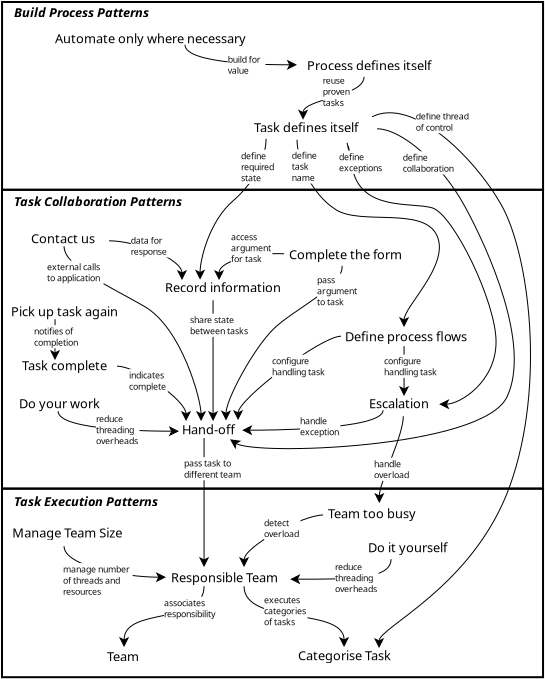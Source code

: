 <?xml version="1.0" encoding="UTF-8"?>
<dia:diagram xmlns:dia="http://www.lysator.liu.se/~alla/dia/">
  <dia:layer name="Background" visible="true" active="true">
    <dia:object type="Standard - Text" version="1" id="O0">
      <dia:attribute name="obj_pos">
        <dia:point val="10.25,-1092.05"/>
      </dia:attribute>
      <dia:attribute name="obj_bb">
        <dia:rectangle val="10.25,-1092.64;11.943,-1091.9"/>
      </dia:attribute>
      <dia:attribute name="text">
        <dia:composite type="text">
          <dia:attribute name="string">
            <dia:string>#Team#</dia:string>
          </dia:attribute>
          <dia:attribute name="font">
            <dia:font family="sans" style="0" name="Helvetica"/>
          </dia:attribute>
          <dia:attribute name="height">
            <dia:real val="0.8"/>
          </dia:attribute>
          <dia:attribute name="pos">
            <dia:point val="10.25,-1092.05"/>
          </dia:attribute>
          <dia:attribute name="color">
            <dia:color val="#000000"/>
          </dia:attribute>
          <dia:attribute name="alignment">
            <dia:enum val="0"/>
          </dia:attribute>
        </dia:composite>
      </dia:attribute>
      <dia:attribute name="valign">
        <dia:enum val="3"/>
      </dia:attribute>
    </dia:object>
    <dia:object type="Standard - Text" version="1" id="O1">
      <dia:attribute name="obj_pos">
        <dia:point val="19.8,-1092.1"/>
      </dia:attribute>
      <dia:attribute name="obj_bb">
        <dia:rectangle val="19.8,-1092.69;24.835,-1091.95"/>
      </dia:attribute>
      <dia:attribute name="text">
        <dia:composite type="text">
          <dia:attribute name="string">
            <dia:string>#Categorise Task#</dia:string>
          </dia:attribute>
          <dia:attribute name="font">
            <dia:font family="sans" style="0" name="Helvetica"/>
          </dia:attribute>
          <dia:attribute name="height">
            <dia:real val="0.8"/>
          </dia:attribute>
          <dia:attribute name="pos">
            <dia:point val="19.8,-1092.1"/>
          </dia:attribute>
          <dia:attribute name="color">
            <dia:color val="#000000"/>
          </dia:attribute>
          <dia:attribute name="alignment">
            <dia:enum val="0"/>
          </dia:attribute>
        </dia:composite>
      </dia:attribute>
      <dia:attribute name="valign">
        <dia:enum val="3"/>
      </dia:attribute>
    </dia:object>
    <dia:object type="Standard - Text" version="1" id="O2">
      <dia:attribute name="obj_pos">
        <dia:point val="13.45,-1096"/>
      </dia:attribute>
      <dia:attribute name="obj_bb">
        <dia:rectangle val="13.45,-1096.6;19.185,-1095.85"/>
      </dia:attribute>
      <dia:attribute name="text">
        <dia:composite type="text">
          <dia:attribute name="string">
            <dia:string>#Responsible Team#</dia:string>
          </dia:attribute>
          <dia:attribute name="font">
            <dia:font family="sans" style="0" name="Helvetica"/>
          </dia:attribute>
          <dia:attribute name="height">
            <dia:real val="0.8"/>
          </dia:attribute>
          <dia:attribute name="pos">
            <dia:point val="13.45,-1096"/>
          </dia:attribute>
          <dia:attribute name="color">
            <dia:color val="#000000"/>
          </dia:attribute>
          <dia:attribute name="alignment">
            <dia:enum val="0"/>
          </dia:attribute>
        </dia:composite>
      </dia:attribute>
      <dia:attribute name="valign">
        <dia:enum val="3"/>
      </dia:attribute>
    </dia:object>
    <dia:object type="Standard - Text" version="1" id="O3">
      <dia:attribute name="obj_pos">
        <dia:point val="23.3,-1097.5"/>
      </dia:attribute>
      <dia:attribute name="obj_bb">
        <dia:rectangle val="23.3,-1098.1;27.587,-1097.35"/>
      </dia:attribute>
      <dia:attribute name="text">
        <dia:composite type="text">
          <dia:attribute name="string">
            <dia:string>#Do it yourself#</dia:string>
          </dia:attribute>
          <dia:attribute name="font">
            <dia:font family="sans" style="0" name="Helvetica"/>
          </dia:attribute>
          <dia:attribute name="height">
            <dia:real val="0.8"/>
          </dia:attribute>
          <dia:attribute name="pos">
            <dia:point val="23.3,-1097.5"/>
          </dia:attribute>
          <dia:attribute name="color">
            <dia:color val="#000000"/>
          </dia:attribute>
          <dia:attribute name="alignment">
            <dia:enum val="0"/>
          </dia:attribute>
        </dia:composite>
      </dia:attribute>
      <dia:attribute name="valign">
        <dia:enum val="3"/>
      </dia:attribute>
    </dia:object>
    <dia:object type="Standard - Text" version="1" id="O4">
      <dia:attribute name="obj_pos">
        <dia:point val="5.515,-1098.24"/>
      </dia:attribute>
      <dia:attribute name="obj_bb">
        <dia:rectangle val="5.515,-1098.84;11.473,-1098.09"/>
      </dia:attribute>
      <dia:attribute name="text">
        <dia:composite type="text">
          <dia:attribute name="string">
            <dia:string>#Manage Team Size#</dia:string>
          </dia:attribute>
          <dia:attribute name="font">
            <dia:font family="sans" style="0" name="Helvetica"/>
          </dia:attribute>
          <dia:attribute name="height">
            <dia:real val="0.8"/>
          </dia:attribute>
          <dia:attribute name="pos">
            <dia:point val="5.515,-1098.24"/>
          </dia:attribute>
          <dia:attribute name="color">
            <dia:color val="#000000"/>
          </dia:attribute>
          <dia:attribute name="alignment">
            <dia:enum val="0"/>
          </dia:attribute>
        </dia:composite>
      </dia:attribute>
      <dia:attribute name="valign">
        <dia:enum val="3"/>
      </dia:attribute>
    </dia:object>
    <dia:object type="Standard - Text" version="1" id="O5">
      <dia:attribute name="obj_pos">
        <dia:point val="21.3,-1099.2"/>
      </dia:attribute>
      <dia:attribute name="obj_bb">
        <dia:rectangle val="21.3,-1099.8;25.957,-1099.05"/>
      </dia:attribute>
      <dia:attribute name="text">
        <dia:composite type="text">
          <dia:attribute name="string">
            <dia:string>#Team too busy#</dia:string>
          </dia:attribute>
          <dia:attribute name="font">
            <dia:font family="sans" style="0" name="Helvetica"/>
          </dia:attribute>
          <dia:attribute name="height">
            <dia:real val="0.8"/>
          </dia:attribute>
          <dia:attribute name="pos">
            <dia:point val="21.3,-1099.2"/>
          </dia:attribute>
          <dia:attribute name="color">
            <dia:color val="#000000"/>
          </dia:attribute>
          <dia:attribute name="alignment">
            <dia:enum val="0"/>
          </dia:attribute>
        </dia:composite>
      </dia:attribute>
      <dia:attribute name="valign">
        <dia:enum val="3"/>
      </dia:attribute>
    </dia:object>
    <dia:object type="Standard - Text" version="1" id="O6">
      <dia:attribute name="obj_pos">
        <dia:point val="14,-1103.4"/>
      </dia:attribute>
      <dia:attribute name="obj_bb">
        <dia:rectangle val="14,-1104;16.762,-1103.25"/>
      </dia:attribute>
      <dia:attribute name="text">
        <dia:composite type="text">
          <dia:attribute name="string">
            <dia:string>#Hand-off#</dia:string>
          </dia:attribute>
          <dia:attribute name="font">
            <dia:font family="sans" style="0" name="Helvetica"/>
          </dia:attribute>
          <dia:attribute name="height">
            <dia:real val="0.8"/>
          </dia:attribute>
          <dia:attribute name="pos">
            <dia:point val="14,-1103.4"/>
          </dia:attribute>
          <dia:attribute name="color">
            <dia:color val="#000000"/>
          </dia:attribute>
          <dia:attribute name="alignment">
            <dia:enum val="0"/>
          </dia:attribute>
        </dia:composite>
      </dia:attribute>
      <dia:attribute name="valign">
        <dia:enum val="3"/>
      </dia:attribute>
    </dia:object>
    <dia:object type="Standard - Text" version="1" id="O7">
      <dia:attribute name="obj_pos">
        <dia:point val="23.35,-1104.7"/>
      </dia:attribute>
      <dia:attribute name="obj_bb">
        <dia:rectangle val="23.35,-1105.3;26.628,-1104.55"/>
      </dia:attribute>
      <dia:attribute name="text">
        <dia:composite type="text">
          <dia:attribute name="string">
            <dia:string>#Escalation#</dia:string>
          </dia:attribute>
          <dia:attribute name="font">
            <dia:font family="sans" style="0" name="Helvetica"/>
          </dia:attribute>
          <dia:attribute name="height">
            <dia:real val="0.8"/>
          </dia:attribute>
          <dia:attribute name="pos">
            <dia:point val="23.35,-1104.7"/>
          </dia:attribute>
          <dia:attribute name="color">
            <dia:color val="#000000"/>
          </dia:attribute>
          <dia:attribute name="alignment">
            <dia:enum val="0"/>
          </dia:attribute>
        </dia:composite>
      </dia:attribute>
      <dia:attribute name="valign">
        <dia:enum val="3"/>
      </dia:attribute>
    </dia:object>
    <dia:object type="Standard - Text" version="1" id="O8">
      <dia:attribute name="obj_pos">
        <dia:point val="22.15,-1108.05"/>
      </dia:attribute>
      <dia:attribute name="obj_bb">
        <dia:rectangle val="22.15,-1108.64;28.755,-1107.9"/>
      </dia:attribute>
      <dia:attribute name="text">
        <dia:composite type="text">
          <dia:attribute name="string">
            <dia:string>#Define process flows#</dia:string>
          </dia:attribute>
          <dia:attribute name="font">
            <dia:font family="sans" style="0" name="Helvetica"/>
          </dia:attribute>
          <dia:attribute name="height">
            <dia:real val="0.8"/>
          </dia:attribute>
          <dia:attribute name="pos">
            <dia:point val="22.15,-1108.05"/>
          </dia:attribute>
          <dia:attribute name="color">
            <dia:color val="#000000"/>
          </dia:attribute>
          <dia:attribute name="alignment">
            <dia:enum val="0"/>
          </dia:attribute>
        </dia:composite>
      </dia:attribute>
      <dia:attribute name="valign">
        <dia:enum val="3"/>
      </dia:attribute>
    </dia:object>
    <dia:object type="Standard - Text" version="1" id="O9">
      <dia:attribute name="obj_pos">
        <dia:point val="5.85,-1104.7"/>
      </dia:attribute>
      <dia:attribute name="obj_bb">
        <dia:rectangle val="5.85,-1105.3;10.127,-1104.55"/>
      </dia:attribute>
      <dia:attribute name="text">
        <dia:composite type="text">
          <dia:attribute name="string">
            <dia:string>#Do your work#</dia:string>
          </dia:attribute>
          <dia:attribute name="font">
            <dia:font family="sans" style="0" name="Helvetica"/>
          </dia:attribute>
          <dia:attribute name="height">
            <dia:real val="0.8"/>
          </dia:attribute>
          <dia:attribute name="pos">
            <dia:point val="5.85,-1104.7"/>
          </dia:attribute>
          <dia:attribute name="color">
            <dia:color val="#000000"/>
          </dia:attribute>
          <dia:attribute name="alignment">
            <dia:enum val="0"/>
          </dia:attribute>
        </dia:composite>
      </dia:attribute>
      <dia:attribute name="valign">
        <dia:enum val="3"/>
      </dia:attribute>
    </dia:object>
    <dia:object type="Standard - Text" version="1" id="O10">
      <dia:attribute name="obj_pos">
        <dia:point val="6,-1106.6"/>
      </dia:attribute>
      <dia:attribute name="obj_bb">
        <dia:rectangle val="6,-1107.19;10.575,-1106.45"/>
      </dia:attribute>
      <dia:attribute name="text">
        <dia:composite type="text">
          <dia:attribute name="string">
            <dia:string>#Task complete#</dia:string>
          </dia:attribute>
          <dia:attribute name="font">
            <dia:font family="sans" style="0" name="Helvetica"/>
          </dia:attribute>
          <dia:attribute name="height">
            <dia:real val="0.8"/>
          </dia:attribute>
          <dia:attribute name="pos">
            <dia:point val="6,-1106.6"/>
          </dia:attribute>
          <dia:attribute name="color">
            <dia:color val="#000000"/>
          </dia:attribute>
          <dia:attribute name="alignment">
            <dia:enum val="0"/>
          </dia:attribute>
        </dia:composite>
      </dia:attribute>
      <dia:attribute name="valign">
        <dia:enum val="3"/>
      </dia:attribute>
    </dia:object>
    <dia:object type="Standard - Text" version="1" id="O11">
      <dia:attribute name="obj_pos">
        <dia:point val="5.45,-1109.3"/>
      </dia:attribute>
      <dia:attribute name="obj_bb">
        <dia:rectangle val="5.45,-1109.89;11.26,-1109.15"/>
      </dia:attribute>
      <dia:attribute name="text">
        <dia:composite type="text">
          <dia:attribute name="string">
            <dia:string>#Pick up task again#</dia:string>
          </dia:attribute>
          <dia:attribute name="font">
            <dia:font family="sans" style="0" name="Helvetica"/>
          </dia:attribute>
          <dia:attribute name="height">
            <dia:real val="0.8"/>
          </dia:attribute>
          <dia:attribute name="pos">
            <dia:point val="5.45,-1109.3"/>
          </dia:attribute>
          <dia:attribute name="color">
            <dia:color val="#000000"/>
          </dia:attribute>
          <dia:attribute name="alignment">
            <dia:enum val="0"/>
          </dia:attribute>
        </dia:composite>
      </dia:attribute>
      <dia:attribute name="valign">
        <dia:enum val="3"/>
      </dia:attribute>
    </dia:object>
    <dia:object type="Standard - Text" version="1" id="O12">
      <dia:attribute name="obj_pos">
        <dia:point val="13.15,-1110.5"/>
      </dia:attribute>
      <dia:attribute name="obj_bb">
        <dia:rectangle val="13.15,-1111.1;19.262,-1110.35"/>
      </dia:attribute>
      <dia:attribute name="text">
        <dia:composite type="text">
          <dia:attribute name="string">
            <dia:string>#Record information#</dia:string>
          </dia:attribute>
          <dia:attribute name="font">
            <dia:font family="sans" style="0" name="Helvetica"/>
          </dia:attribute>
          <dia:attribute name="height">
            <dia:real val="0.8"/>
          </dia:attribute>
          <dia:attribute name="pos">
            <dia:point val="13.15,-1110.5"/>
          </dia:attribute>
          <dia:attribute name="color">
            <dia:color val="#000000"/>
          </dia:attribute>
          <dia:attribute name="alignment">
            <dia:enum val="0"/>
          </dia:attribute>
        </dia:composite>
      </dia:attribute>
      <dia:attribute name="valign">
        <dia:enum val="3"/>
      </dia:attribute>
    </dia:object>
    <dia:object type="Standard - Text" version="1" id="O13">
      <dia:attribute name="obj_pos">
        <dia:point val="19.35,-1112.15"/>
      </dia:attribute>
      <dia:attribute name="obj_bb">
        <dia:rectangle val="19.35,-1112.75;25.385,-1112"/>
      </dia:attribute>
      <dia:attribute name="text">
        <dia:composite type="text">
          <dia:attribute name="string">
            <dia:string>#Complete the form#</dia:string>
          </dia:attribute>
          <dia:attribute name="font">
            <dia:font family="sans" style="0" name="Helvetica"/>
          </dia:attribute>
          <dia:attribute name="height">
            <dia:real val="0.8"/>
          </dia:attribute>
          <dia:attribute name="pos">
            <dia:point val="19.35,-1112.15"/>
          </dia:attribute>
          <dia:attribute name="color">
            <dia:color val="#000000"/>
          </dia:attribute>
          <dia:attribute name="alignment">
            <dia:enum val="0"/>
          </dia:attribute>
        </dia:composite>
      </dia:attribute>
      <dia:attribute name="valign">
        <dia:enum val="3"/>
      </dia:attribute>
    </dia:object>
    <dia:object type="Standard - Text" version="1" id="O14">
      <dia:attribute name="obj_pos">
        <dia:point val="6.45,-1112.95"/>
      </dia:attribute>
      <dia:attribute name="obj_bb">
        <dia:rectangle val="6.45,-1113.55;9.88,-1112.8"/>
      </dia:attribute>
      <dia:attribute name="text">
        <dia:composite type="text">
          <dia:attribute name="string">
            <dia:string>#Contact us#</dia:string>
          </dia:attribute>
          <dia:attribute name="font">
            <dia:font family="sans" style="0" name="Helvetica"/>
          </dia:attribute>
          <dia:attribute name="height">
            <dia:real val="0.8"/>
          </dia:attribute>
          <dia:attribute name="pos">
            <dia:point val="6.45,-1112.95"/>
          </dia:attribute>
          <dia:attribute name="color">
            <dia:color val="#000000"/>
          </dia:attribute>
          <dia:attribute name="alignment">
            <dia:enum val="0"/>
          </dia:attribute>
        </dia:composite>
      </dia:attribute>
      <dia:attribute name="valign">
        <dia:enum val="3"/>
      </dia:attribute>
    </dia:object>
    <dia:object type="Standard - Text" version="1" id="O15">
      <dia:attribute name="obj_pos">
        <dia:point val="17.6,-1118.5"/>
      </dia:attribute>
      <dia:attribute name="obj_bb">
        <dia:rectangle val="17.6,-1119.1;23.295,-1118.35"/>
      </dia:attribute>
      <dia:attribute name="text">
        <dia:composite type="text">
          <dia:attribute name="string">
            <dia:string>#Task defines itself#</dia:string>
          </dia:attribute>
          <dia:attribute name="font">
            <dia:font family="sans" style="0" name="Helvetica"/>
          </dia:attribute>
          <dia:attribute name="height">
            <dia:real val="0.8"/>
          </dia:attribute>
          <dia:attribute name="pos">
            <dia:point val="17.6,-1118.5"/>
          </dia:attribute>
          <dia:attribute name="color">
            <dia:color val="#000000"/>
          </dia:attribute>
          <dia:attribute name="alignment">
            <dia:enum val="0"/>
          </dia:attribute>
        </dia:composite>
      </dia:attribute>
      <dia:attribute name="valign">
        <dia:enum val="3"/>
      </dia:attribute>
    </dia:object>
    <dia:object type="Standard - Text" version="1" id="O16">
      <dia:attribute name="obj_pos">
        <dia:point val="20.25,-1121.6"/>
      </dia:attribute>
      <dia:attribute name="obj_bb">
        <dia:rectangle val="20.25,-1122.19;26.977,-1121.45"/>
      </dia:attribute>
      <dia:attribute name="text">
        <dia:composite type="text">
          <dia:attribute name="string">
            <dia:string>#Process defines itself#</dia:string>
          </dia:attribute>
          <dia:attribute name="font">
            <dia:font family="sans" style="0" name="Helvetica"/>
          </dia:attribute>
          <dia:attribute name="height">
            <dia:real val="0.8"/>
          </dia:attribute>
          <dia:attribute name="pos">
            <dia:point val="20.25,-1121.6"/>
          </dia:attribute>
          <dia:attribute name="color">
            <dia:color val="#000000"/>
          </dia:attribute>
          <dia:attribute name="alignment">
            <dia:enum val="0"/>
          </dia:attribute>
        </dia:composite>
      </dia:attribute>
      <dia:attribute name="valign">
        <dia:enum val="3"/>
      </dia:attribute>
    </dia:object>
    <dia:object type="Standard - Text" version="1" id="O17">
      <dia:attribute name="obj_pos">
        <dia:point val="7.65,-1122.95"/>
      </dia:attribute>
      <dia:attribute name="obj_bb">
        <dia:rectangle val="7.65,-1123.55;17.97,-1122.8"/>
      </dia:attribute>
      <dia:attribute name="text">
        <dia:composite type="text">
          <dia:attribute name="string">
            <dia:string>#Automate only where necessary#</dia:string>
          </dia:attribute>
          <dia:attribute name="font">
            <dia:font family="sans" style="0" name="Helvetica"/>
          </dia:attribute>
          <dia:attribute name="height">
            <dia:real val="0.8"/>
          </dia:attribute>
          <dia:attribute name="pos">
            <dia:point val="7.65,-1122.95"/>
          </dia:attribute>
          <dia:attribute name="color">
            <dia:color val="#000000"/>
          </dia:attribute>
          <dia:attribute name="alignment">
            <dia:enum val="0"/>
          </dia:attribute>
        </dia:composite>
      </dia:attribute>
      <dia:attribute name="valign">
        <dia:enum val="3"/>
      </dia:attribute>
    </dia:object>
    <dia:object type="Standard - BezierLine" version="0" id="O18">
      <dia:attribute name="obj_pos">
        <dia:point val="17.1,-1095.8"/>
      </dia:attribute>
      <dia:attribute name="obj_bb">
        <dia:rectangle val="17.095,-1095.8;22.311,-1092.8"/>
      </dia:attribute>
      <dia:attribute name="bez_points">
        <dia:point val="17.1,-1095.8"/>
        <dia:point val="17.1,-1093.8"/>
        <dia:point val="22.1,-1094.8"/>
        <dia:point val="22.1,-1092.8"/>
      </dia:attribute>
      <dia:attribute name="corner_types">
        <dia:enum val="0"/>
        <dia:enum val="0"/>
      </dia:attribute>
      <dia:attribute name="line_width">
        <dia:real val="0.01"/>
      </dia:attribute>
      <dia:attribute name="end_arrow">
        <dia:enum val="22"/>
      </dia:attribute>
      <dia:attribute name="end_arrow_length">
        <dia:real val="0.4"/>
      </dia:attribute>
      <dia:attribute name="end_arrow_width">
        <dia:real val="0.4"/>
      </dia:attribute>
    </dia:object>
    <dia:object type="Standard - Text" version="1" id="O19">
      <dia:attribute name="obj_pos">
        <dia:point val="18.1,-1094.95"/>
      </dia:attribute>
      <dia:attribute name="obj_bb">
        <dia:rectangle val="18.1,-1095.36;20.415,-1093.74"/>
      </dia:attribute>
      <dia:attribute name="text">
        <dia:composite type="text">
          <dia:attribute name="string">
            <dia:string>#executes 
categories
of tasks#</dia:string>
          </dia:attribute>
          <dia:attribute name="font">
            <dia:font family="sans" style="0" name="Helvetica"/>
          </dia:attribute>
          <dia:attribute name="height">
            <dia:real val="0.553"/>
          </dia:attribute>
          <dia:attribute name="pos">
            <dia:point val="18.1,-1094.95"/>
          </dia:attribute>
          <dia:attribute name="color">
            <dia:color val="#0f0f0f"/>
          </dia:attribute>
          <dia:attribute name="alignment">
            <dia:enum val="0"/>
          </dia:attribute>
        </dia:composite>
      </dia:attribute>
      <dia:attribute name="valign">
        <dia:enum val="3"/>
      </dia:attribute>
      <dia:attribute name="fill_color">
        <dia:color val="#ffffff"/>
      </dia:attribute>
      <dia:attribute name="show_background">
        <dia:boolean val="true"/>
      </dia:attribute>
    </dia:object>
    <dia:object type="Standard - BezierLine" version="0" id="O20">
      <dia:attribute name="obj_pos">
        <dia:point val="15.1,-1095.8"/>
      </dia:attribute>
      <dia:attribute name="obj_bb">
        <dia:rectangle val="10.889,-1095.8;15.105,-1092.8"/>
      </dia:attribute>
      <dia:attribute name="bez_points">
        <dia:point val="15.1,-1095.8"/>
        <dia:point val="15.1,-1093.8"/>
        <dia:point val="11.1,-1094.8"/>
        <dia:point val="11.1,-1092.8"/>
      </dia:attribute>
      <dia:attribute name="corner_types">
        <dia:enum val="0"/>
        <dia:enum val="0"/>
      </dia:attribute>
      <dia:attribute name="line_width">
        <dia:real val="0.01"/>
      </dia:attribute>
      <dia:attribute name="end_arrow">
        <dia:enum val="22"/>
      </dia:attribute>
      <dia:attribute name="end_arrow_length">
        <dia:real val="0.4"/>
      </dia:attribute>
      <dia:attribute name="end_arrow_width">
        <dia:real val="0.4"/>
      </dia:attribute>
    </dia:object>
    <dia:object type="Standard - Text" version="1" id="O21">
      <dia:attribute name="obj_pos">
        <dia:point val="13.1,-1094.8"/>
      </dia:attribute>
      <dia:attribute name="obj_bb">
        <dia:rectangle val="13.1,-1095.21;16.04,-1094.14"/>
      </dia:attribute>
      <dia:attribute name="text">
        <dia:composite type="text">
          <dia:attribute name="string">
            <dia:string>#associates 
responsibility#</dia:string>
          </dia:attribute>
          <dia:attribute name="font">
            <dia:font family="sans" style="0" name="Helvetica"/>
          </dia:attribute>
          <dia:attribute name="height">
            <dia:real val="0.553"/>
          </dia:attribute>
          <dia:attribute name="pos">
            <dia:point val="13.1,-1094.8"/>
          </dia:attribute>
          <dia:attribute name="color">
            <dia:color val="#0f0f0f"/>
          </dia:attribute>
          <dia:attribute name="alignment">
            <dia:enum val="0"/>
          </dia:attribute>
        </dia:composite>
      </dia:attribute>
      <dia:attribute name="valign">
        <dia:enum val="3"/>
      </dia:attribute>
      <dia:attribute name="fill_color">
        <dia:color val="#ffffff"/>
      </dia:attribute>
      <dia:attribute name="show_background">
        <dia:boolean val="true"/>
      </dia:attribute>
    </dia:object>
    <dia:object type="Standard - BezierLine" version="0" id="O22">
      <dia:attribute name="obj_pos">
        <dia:point val="13.15,-1096.25"/>
      </dia:attribute>
      <dia:attribute name="obj_bb">
        <dia:rectangle val="8.095,-1097.8;13.15,-1096.04"/>
      </dia:attribute>
      <dia:attribute name="bez_points">
        <dia:point val="13.15,-1096.25"/>
        <dia:point val="11.15,-1096.25"/>
        <dia:point val="8.1,-1096.8"/>
        <dia:point val="8.1,-1097.8"/>
      </dia:attribute>
      <dia:attribute name="corner_types">
        <dia:enum val="0"/>
        <dia:enum val="0"/>
      </dia:attribute>
      <dia:attribute name="line_width">
        <dia:real val="0.01"/>
      </dia:attribute>
      <dia:attribute name="start_arrow">
        <dia:enum val="22"/>
      </dia:attribute>
      <dia:attribute name="start_arrow_length">
        <dia:real val="0.4"/>
      </dia:attribute>
      <dia:attribute name="start_arrow_width">
        <dia:real val="0.4"/>
      </dia:attribute>
    </dia:object>
    <dia:object type="Standard - Text" version="1" id="O23">
      <dia:attribute name="obj_pos">
        <dia:point val="8.05,-1096.48"/>
      </dia:attribute>
      <dia:attribute name="obj_bb">
        <dia:rectangle val="8.05,-1096.89;11.717,-1095.27"/>
      </dia:attribute>
      <dia:attribute name="text">
        <dia:composite type="text">
          <dia:attribute name="string">
            <dia:string>#manage number
of threads and 
resources#</dia:string>
          </dia:attribute>
          <dia:attribute name="font">
            <dia:font family="sans" style="0" name="Helvetica"/>
          </dia:attribute>
          <dia:attribute name="height">
            <dia:real val="0.553"/>
          </dia:attribute>
          <dia:attribute name="pos">
            <dia:point val="8.05,-1096.48"/>
          </dia:attribute>
          <dia:attribute name="color">
            <dia:color val="#0f0f0f"/>
          </dia:attribute>
          <dia:attribute name="alignment">
            <dia:enum val="0"/>
          </dia:attribute>
        </dia:composite>
      </dia:attribute>
      <dia:attribute name="valign">
        <dia:enum val="3"/>
      </dia:attribute>
      <dia:attribute name="fill_color">
        <dia:color val="#ffffff"/>
      </dia:attribute>
      <dia:attribute name="show_background">
        <dia:boolean val="true"/>
      </dia:attribute>
    </dia:object>
    <dia:object type="Standard - BezierLine" version="0" id="O24">
      <dia:attribute name="obj_pos">
        <dia:point val="19.45,-1096.15"/>
      </dia:attribute>
      <dia:attribute name="obj_bb">
        <dia:rectangle val="19.45,-1097.15;24.455,-1095.94"/>
      </dia:attribute>
      <dia:attribute name="bez_points">
        <dia:point val="19.45,-1096.15"/>
        <dia:point val="22.45,-1096.15"/>
        <dia:point val="24.45,-1096.15"/>
        <dia:point val="24.45,-1097.15"/>
      </dia:attribute>
      <dia:attribute name="corner_types">
        <dia:enum val="0"/>
        <dia:enum val="0"/>
      </dia:attribute>
      <dia:attribute name="line_width">
        <dia:real val="0.01"/>
      </dia:attribute>
      <dia:attribute name="start_arrow">
        <dia:enum val="22"/>
      </dia:attribute>
      <dia:attribute name="start_arrow_length">
        <dia:real val="0.4"/>
      </dia:attribute>
      <dia:attribute name="start_arrow_width">
        <dia:real val="0.4"/>
      </dia:attribute>
    </dia:object>
    <dia:object type="Standard - BezierLine" version="0" id="O25">
      <dia:attribute name="obj_pos">
        <dia:point val="17.1,-1096.8"/>
      </dia:attribute>
      <dia:attribute name="obj_bb">
        <dia:rectangle val="16.889,-1099.36;21.055,-1096.8"/>
      </dia:attribute>
      <dia:attribute name="bez_points">
        <dia:point val="17.1,-1096.8"/>
        <dia:point val="17.1,-1097.8"/>
        <dia:point val="20.05,-1099.36"/>
        <dia:point val="21.05,-1099.36"/>
      </dia:attribute>
      <dia:attribute name="corner_types">
        <dia:enum val="0"/>
        <dia:enum val="0"/>
      </dia:attribute>
      <dia:attribute name="line_width">
        <dia:real val="0.01"/>
      </dia:attribute>
      <dia:attribute name="start_arrow">
        <dia:enum val="22"/>
      </dia:attribute>
      <dia:attribute name="start_arrow_length">
        <dia:real val="0.4"/>
      </dia:attribute>
      <dia:attribute name="start_arrow_width">
        <dia:real val="0.4"/>
      </dia:attribute>
    </dia:object>
    <dia:object type="Standard - Text" version="1" id="O26">
      <dia:attribute name="obj_pos">
        <dia:point val="21.65,-1096.6"/>
      </dia:attribute>
      <dia:attribute name="obj_bb">
        <dia:rectangle val="21.65,-1097.01;23.962,-1095.39"/>
      </dia:attribute>
      <dia:attribute name="text">
        <dia:composite type="text">
          <dia:attribute name="string">
            <dia:string>#reduce
threading
overheads#</dia:string>
          </dia:attribute>
          <dia:attribute name="font">
            <dia:font family="sans" style="0" name="Helvetica"/>
          </dia:attribute>
          <dia:attribute name="height">
            <dia:real val="0.553"/>
          </dia:attribute>
          <dia:attribute name="pos">
            <dia:point val="21.65,-1096.6"/>
          </dia:attribute>
          <dia:attribute name="color">
            <dia:color val="#0f0f0f"/>
          </dia:attribute>
          <dia:attribute name="alignment">
            <dia:enum val="0"/>
          </dia:attribute>
        </dia:composite>
      </dia:attribute>
      <dia:attribute name="valign">
        <dia:enum val="3"/>
      </dia:attribute>
      <dia:attribute name="fill_color">
        <dia:color val="#ffffff"/>
      </dia:attribute>
      <dia:attribute name="show_background">
        <dia:boolean val="true"/>
      </dia:attribute>
    </dia:object>
    <dia:object type="Standard - Text" version="1" id="O27">
      <dia:attribute name="obj_pos">
        <dia:point val="5.6,-1099.8"/>
      </dia:attribute>
      <dia:attribute name="obj_bb">
        <dia:rectangle val="5.6,-1100.39;14.242,-1099.65"/>
      </dia:attribute>
      <dia:attribute name="text">
        <dia:composite type="text">
          <dia:attribute name="string">
            <dia:string>#Task Execution Patterns#</dia:string>
          </dia:attribute>
          <dia:attribute name="font">
            <dia:font family="sans" style="88" name="Helvetica-BoldOblique"/>
          </dia:attribute>
          <dia:attribute name="height">
            <dia:real val="0.8"/>
          </dia:attribute>
          <dia:attribute name="pos">
            <dia:point val="5.6,-1099.8"/>
          </dia:attribute>
          <dia:attribute name="color">
            <dia:color val="#000000"/>
          </dia:attribute>
          <dia:attribute name="alignment">
            <dia:enum val="0"/>
          </dia:attribute>
        </dia:composite>
      </dia:attribute>
      <dia:attribute name="valign">
        <dia:enum val="3"/>
      </dia:attribute>
    </dia:object>
    <dia:object type="Standard - BezierLine" version="0" id="O28">
      <dia:attribute name="obj_pos">
        <dia:point val="15.1,-1096.8"/>
      </dia:attribute>
      <dia:attribute name="obj_bb">
        <dia:rectangle val="14.889,-1103.21;15.311,-1096.8"/>
      </dia:attribute>
      <dia:attribute name="bez_points">
        <dia:point val="15.1,-1096.8"/>
        <dia:point val="15.1,-1097.8"/>
        <dia:point val="15.1,-1102.21"/>
        <dia:point val="15.1,-1103.21"/>
      </dia:attribute>
      <dia:attribute name="corner_types">
        <dia:enum val="0"/>
        <dia:enum val="0"/>
      </dia:attribute>
      <dia:attribute name="line_width">
        <dia:real val="0.01"/>
      </dia:attribute>
      <dia:attribute name="start_arrow">
        <dia:enum val="22"/>
      </dia:attribute>
      <dia:attribute name="start_arrow_length">
        <dia:real val="0.4"/>
      </dia:attribute>
      <dia:attribute name="start_arrow_width">
        <dia:real val="0.4"/>
      </dia:attribute>
    </dia:object>
    <dia:object type="Standard - Text" version="1" id="O29">
      <dia:attribute name="obj_pos">
        <dia:point val="14.1,-1101.78"/>
      </dia:attribute>
      <dia:attribute name="obj_bb">
        <dia:rectangle val="14.1,-1102.19;17.262,-1101.12"/>
      </dia:attribute>
      <dia:attribute name="text">
        <dia:composite type="text">
          <dia:attribute name="string">
            <dia:string>#pass task to
different team#</dia:string>
          </dia:attribute>
          <dia:attribute name="font">
            <dia:font family="sans" style="0" name="Helvetica"/>
          </dia:attribute>
          <dia:attribute name="height">
            <dia:real val="0.553"/>
          </dia:attribute>
          <dia:attribute name="pos">
            <dia:point val="14.1,-1101.78"/>
          </dia:attribute>
          <dia:attribute name="color">
            <dia:color val="#0f0f0f"/>
          </dia:attribute>
          <dia:attribute name="alignment">
            <dia:enum val="0"/>
          </dia:attribute>
        </dia:composite>
      </dia:attribute>
      <dia:attribute name="valign">
        <dia:enum val="3"/>
      </dia:attribute>
      <dia:attribute name="fill_color">
        <dia:color val="#ffffff"/>
      </dia:attribute>
      <dia:attribute name="show_background">
        <dia:boolean val="true"/>
      </dia:attribute>
    </dia:object>
    <dia:object type="Standard - Text" version="1" id="O30">
      <dia:attribute name="obj_pos">
        <dia:point val="18.1,-1098.8"/>
      </dia:attribute>
      <dia:attribute name="obj_bb">
        <dia:rectangle val="18.1,-1099.21;20.03,-1098.14"/>
      </dia:attribute>
      <dia:attribute name="text">
        <dia:composite type="text">
          <dia:attribute name="string">
            <dia:string>#detect
overload#</dia:string>
          </dia:attribute>
          <dia:attribute name="font">
            <dia:font family="sans" style="0" name="Helvetica"/>
          </dia:attribute>
          <dia:attribute name="height">
            <dia:real val="0.553"/>
          </dia:attribute>
          <dia:attribute name="pos">
            <dia:point val="18.1,-1098.8"/>
          </dia:attribute>
          <dia:attribute name="color">
            <dia:color val="#0f0f0f"/>
          </dia:attribute>
          <dia:attribute name="alignment">
            <dia:enum val="0"/>
          </dia:attribute>
        </dia:composite>
      </dia:attribute>
      <dia:attribute name="valign">
        <dia:enum val="3"/>
      </dia:attribute>
      <dia:attribute name="fill_color">
        <dia:color val="#ffffff"/>
      </dia:attribute>
      <dia:attribute name="show_background">
        <dia:boolean val="true"/>
      </dia:attribute>
    </dia:object>
    <dia:object type="Standard - BezierLine" version="0" id="O31">
      <dia:attribute name="obj_pos">
        <dia:point val="13.8,-1103.55"/>
      </dia:attribute>
      <dia:attribute name="obj_bb">
        <dia:rectangle val="7.795,-1104.55;13.8,-1103.34"/>
      </dia:attribute>
      <dia:attribute name="bez_points">
        <dia:point val="13.8,-1103.55"/>
        <dia:point val="12.8,-1103.55"/>
        <dia:point val="7.8,-1103.55"/>
        <dia:point val="7.8,-1104.55"/>
      </dia:attribute>
      <dia:attribute name="corner_types">
        <dia:enum val="0"/>
        <dia:enum val="0"/>
      </dia:attribute>
      <dia:attribute name="line_width">
        <dia:real val="0.01"/>
      </dia:attribute>
      <dia:attribute name="start_arrow">
        <dia:enum val="22"/>
      </dia:attribute>
      <dia:attribute name="start_arrow_length">
        <dia:real val="0.4"/>
      </dia:attribute>
      <dia:attribute name="start_arrow_width">
        <dia:real val="0.4"/>
      </dia:attribute>
    </dia:object>
    <dia:object type="Standard - Text" version="1" id="O32">
      <dia:attribute name="obj_pos">
        <dia:point val="9.7,-1104"/>
      </dia:attribute>
      <dia:attribute name="obj_bb">
        <dia:rectangle val="9.7,-1104.41;12.012,-1102.79"/>
      </dia:attribute>
      <dia:attribute name="text">
        <dia:composite type="text">
          <dia:attribute name="string">
            <dia:string>#reduce
threading
overheads#</dia:string>
          </dia:attribute>
          <dia:attribute name="font">
            <dia:font family="sans" style="0" name="Helvetica"/>
          </dia:attribute>
          <dia:attribute name="height">
            <dia:real val="0.553"/>
          </dia:attribute>
          <dia:attribute name="pos">
            <dia:point val="9.7,-1104"/>
          </dia:attribute>
          <dia:attribute name="color">
            <dia:color val="#0f0f0f"/>
          </dia:attribute>
          <dia:attribute name="alignment">
            <dia:enum val="0"/>
          </dia:attribute>
        </dia:composite>
      </dia:attribute>
      <dia:attribute name="valign">
        <dia:enum val="3"/>
      </dia:attribute>
      <dia:attribute name="fill_color">
        <dia:color val="#ffffff"/>
      </dia:attribute>
      <dia:attribute name="show_background">
        <dia:boolean val="true"/>
      </dia:attribute>
    </dia:object>
    <dia:object type="Standard - BezierLine" version="0" id="O33">
      <dia:attribute name="obj_pos">
        <dia:point val="10.75,-1106.8"/>
      </dia:attribute>
      <dia:attribute name="obj_bb">
        <dia:rectangle val="10.745,-1106.8;14.411,-1104.1"/>
      </dia:attribute>
      <dia:attribute name="bez_points">
        <dia:point val="10.75,-1106.8"/>
        <dia:point val="11.75,-1106.8"/>
        <dia:point val="14.2,-1105.1"/>
        <dia:point val="14.2,-1104.1"/>
      </dia:attribute>
      <dia:attribute name="corner_types">
        <dia:enum val="0"/>
        <dia:enum val="0"/>
      </dia:attribute>
      <dia:attribute name="line_width">
        <dia:real val="0.01"/>
      </dia:attribute>
      <dia:attribute name="end_arrow">
        <dia:enum val="22"/>
      </dia:attribute>
      <dia:attribute name="end_arrow_length">
        <dia:real val="0.4"/>
      </dia:attribute>
      <dia:attribute name="end_arrow_width">
        <dia:real val="0.4"/>
      </dia:attribute>
    </dia:object>
    <dia:object type="Standard - Text" version="1" id="O34">
      <dia:attribute name="obj_pos">
        <dia:point val="11.35,-1106.18"/>
      </dia:attribute>
      <dia:attribute name="obj_bb">
        <dia:rectangle val="11.35,-1106.59;13.412,-1105.52"/>
      </dia:attribute>
      <dia:attribute name="text">
        <dia:composite type="text">
          <dia:attribute name="string">
            <dia:string>#indicates
complete#</dia:string>
          </dia:attribute>
          <dia:attribute name="font">
            <dia:font family="sans" style="0" name="Helvetica"/>
          </dia:attribute>
          <dia:attribute name="height">
            <dia:real val="0.553"/>
          </dia:attribute>
          <dia:attribute name="pos">
            <dia:point val="11.35,-1106.18"/>
          </dia:attribute>
          <dia:attribute name="color">
            <dia:color val="#0f0f0f"/>
          </dia:attribute>
          <dia:attribute name="alignment">
            <dia:enum val="0"/>
          </dia:attribute>
        </dia:composite>
      </dia:attribute>
      <dia:attribute name="valign">
        <dia:enum val="3"/>
      </dia:attribute>
      <dia:attribute name="fill_color">
        <dia:color val="#ffffff"/>
      </dia:attribute>
      <dia:attribute name="show_background">
        <dia:boolean val="true"/>
      </dia:attribute>
    </dia:object>
    <dia:object type="Standard - BezierLine" version="0" id="O35">
      <dia:attribute name="obj_pos">
        <dia:point val="15.55,-1110.1"/>
      </dia:attribute>
      <dia:attribute name="obj_bb">
        <dia:rectangle val="15.339,-1110.1;15.761,-1104.1"/>
      </dia:attribute>
      <dia:attribute name="bez_points">
        <dia:point val="15.55,-1110.1"/>
        <dia:point val="15.55,-1109.1"/>
        <dia:point val="15.55,-1105.1"/>
        <dia:point val="15.55,-1104.1"/>
      </dia:attribute>
      <dia:attribute name="corner_types">
        <dia:enum val="0"/>
        <dia:enum val="0"/>
      </dia:attribute>
      <dia:attribute name="line_width">
        <dia:real val="0.01"/>
      </dia:attribute>
      <dia:attribute name="end_arrow">
        <dia:enum val="22"/>
      </dia:attribute>
      <dia:attribute name="end_arrow_length">
        <dia:real val="0.4"/>
      </dia:attribute>
      <dia:attribute name="end_arrow_width">
        <dia:real val="0.4"/>
      </dia:attribute>
    </dia:object>
    <dia:object type="Standard - Text" version="1" id="O36">
      <dia:attribute name="obj_pos">
        <dia:point val="14.4,-1108.95"/>
      </dia:attribute>
      <dia:attribute name="obj_bb">
        <dia:rectangle val="14.4,-1109.36;17.613,-1108.29"/>
      </dia:attribute>
      <dia:attribute name="text">
        <dia:composite type="text">
          <dia:attribute name="string">
            <dia:string>#share state
between tasks#</dia:string>
          </dia:attribute>
          <dia:attribute name="font">
            <dia:font family="sans" style="0" name="Helvetica"/>
          </dia:attribute>
          <dia:attribute name="height">
            <dia:real val="0.553"/>
          </dia:attribute>
          <dia:attribute name="pos">
            <dia:point val="14.4,-1108.95"/>
          </dia:attribute>
          <dia:attribute name="color">
            <dia:color val="#0f0f0f"/>
          </dia:attribute>
          <dia:attribute name="alignment">
            <dia:enum val="0"/>
          </dia:attribute>
        </dia:composite>
      </dia:attribute>
      <dia:attribute name="valign">
        <dia:enum val="3"/>
      </dia:attribute>
      <dia:attribute name="fill_color">
        <dia:color val="#ffffff"/>
      </dia:attribute>
      <dia:attribute name="show_background">
        <dia:boolean val="true"/>
      </dia:attribute>
    </dia:object>
    <dia:object type="Standard - BezierLine" version="0" id="O37">
      <dia:attribute name="obj_pos">
        <dia:point val="8.1,-1112.8"/>
      </dia:attribute>
      <dia:attribute name="obj_bb">
        <dia:rectangle val="8.095,-1112.8;15.161,-1104.1"/>
      </dia:attribute>
      <dia:attribute name="bez_points">
        <dia:point val="8.1,-1112.8"/>
        <dia:point val="8.1,-1111.8"/>
        <dia:point val="10.2,-1110.89"/>
        <dia:point val="12.1,-1109.8"/>
        <dia:point val="14,-1108.71"/>
        <dia:point val="14.95,-1105.1"/>
        <dia:point val="14.95,-1104.1"/>
      </dia:attribute>
      <dia:attribute name="corner_types">
        <dia:enum val="0"/>
        <dia:enum val="0"/>
        <dia:enum val="0"/>
      </dia:attribute>
      <dia:attribute name="line_width">
        <dia:real val="0.01"/>
      </dia:attribute>
      <dia:attribute name="end_arrow">
        <dia:enum val="22"/>
      </dia:attribute>
      <dia:attribute name="end_arrow_length">
        <dia:real val="0.4"/>
      </dia:attribute>
      <dia:attribute name="end_arrow_width">
        <dia:real val="0.4"/>
      </dia:attribute>
    </dia:object>
    <dia:object type="Standard - Text" version="1" id="O38">
      <dia:attribute name="obj_pos">
        <dia:point val="7.25,-1111.6"/>
      </dia:attribute>
      <dia:attribute name="obj_bb">
        <dia:rectangle val="7.25,-1112.01;10.265,-1110.94"/>
      </dia:attribute>
      <dia:attribute name="text">
        <dia:composite type="text">
          <dia:attribute name="string">
            <dia:string>#external calls
to application#</dia:string>
          </dia:attribute>
          <dia:attribute name="font">
            <dia:font family="sans" style="0" name="Helvetica"/>
          </dia:attribute>
          <dia:attribute name="height">
            <dia:real val="0.553"/>
          </dia:attribute>
          <dia:attribute name="pos">
            <dia:point val="7.25,-1111.6"/>
          </dia:attribute>
          <dia:attribute name="color">
            <dia:color val="#0f0f0f"/>
          </dia:attribute>
          <dia:attribute name="alignment">
            <dia:enum val="0"/>
          </dia:attribute>
        </dia:composite>
      </dia:attribute>
      <dia:attribute name="valign">
        <dia:enum val="3"/>
      </dia:attribute>
      <dia:attribute name="fill_color">
        <dia:color val="#ffffff"/>
      </dia:attribute>
      <dia:attribute name="show_background">
        <dia:boolean val="true"/>
      </dia:attribute>
    </dia:object>
    <dia:object type="Standard - Text" version="1" id="O39">
      <dia:attribute name="obj_pos">
        <dia:point val="5.6,-1114.8"/>
      </dia:attribute>
      <dia:attribute name="obj_bb">
        <dia:rectangle val="5.6,-1115.39;15.55,-1114.65"/>
      </dia:attribute>
      <dia:attribute name="text">
        <dia:composite type="text">
          <dia:attribute name="string">
            <dia:string>#Task Collaboration Patterns#</dia:string>
          </dia:attribute>
          <dia:attribute name="font">
            <dia:font family="sans" style="88" name="Helvetica-BoldOblique"/>
          </dia:attribute>
          <dia:attribute name="height">
            <dia:real val="0.8"/>
          </dia:attribute>
          <dia:attribute name="pos">
            <dia:point val="5.6,-1114.8"/>
          </dia:attribute>
          <dia:attribute name="color">
            <dia:color val="#000000"/>
          </dia:attribute>
          <dia:attribute name="alignment">
            <dia:enum val="0"/>
          </dia:attribute>
        </dia:composite>
      </dia:attribute>
      <dia:attribute name="valign">
        <dia:enum val="3"/>
      </dia:attribute>
    </dia:object>
    <dia:object type="Standard - Text" version="1" id="O40">
      <dia:attribute name="obj_pos">
        <dia:point val="5.6,-1124.25"/>
      </dia:attribute>
      <dia:attribute name="obj_bb">
        <dia:rectangle val="5.6,-1124.85;13.723,-1124.1"/>
      </dia:attribute>
      <dia:attribute name="text">
        <dia:composite type="text">
          <dia:attribute name="string">
            <dia:string>#Build Process Patterns#</dia:string>
          </dia:attribute>
          <dia:attribute name="font">
            <dia:font family="sans" style="88" name="Helvetica-BoldOblique"/>
          </dia:attribute>
          <dia:attribute name="height">
            <dia:real val="0.8"/>
          </dia:attribute>
          <dia:attribute name="pos">
            <dia:point val="5.6,-1124.25"/>
          </dia:attribute>
          <dia:attribute name="color">
            <dia:color val="#000000"/>
          </dia:attribute>
          <dia:attribute name="alignment">
            <dia:enum val="0"/>
          </dia:attribute>
        </dia:composite>
      </dia:attribute>
      <dia:attribute name="valign">
        <dia:enum val="3"/>
      </dia:attribute>
    </dia:object>
    <dia:object type="Standard - BezierLine" version="0" id="O41">
      <dia:attribute name="obj_pos">
        <dia:point val="17.05,-1103.6"/>
      </dia:attribute>
      <dia:attribute name="obj_bb">
        <dia:rectangle val="17.05,-1104.6;24.055,-1103.39"/>
      </dia:attribute>
      <dia:attribute name="bez_points">
        <dia:point val="17.05,-1103.6"/>
        <dia:point val="18.05,-1103.6"/>
        <dia:point val="24.05,-1103.6"/>
        <dia:point val="24.05,-1104.6"/>
      </dia:attribute>
      <dia:attribute name="corner_types">
        <dia:enum val="0"/>
        <dia:enum val="0"/>
      </dia:attribute>
      <dia:attribute name="line_width">
        <dia:real val="0.01"/>
      </dia:attribute>
      <dia:attribute name="start_arrow">
        <dia:enum val="22"/>
      </dia:attribute>
      <dia:attribute name="start_arrow_length">
        <dia:real val="0.4"/>
      </dia:attribute>
      <dia:attribute name="start_arrow_width">
        <dia:real val="0.4"/>
      </dia:attribute>
    </dia:object>
    <dia:object type="Standard - Text" version="1" id="O42">
      <dia:attribute name="obj_pos">
        <dia:point val="19.9,-1103.9"/>
      </dia:attribute>
      <dia:attribute name="obj_bb">
        <dia:rectangle val="19.9,-1104.31;22.06,-1103.24"/>
      </dia:attribute>
      <dia:attribute name="text">
        <dia:composite type="text">
          <dia:attribute name="string">
            <dia:string>#handle
exception#</dia:string>
          </dia:attribute>
          <dia:attribute name="font">
            <dia:font family="sans" style="0" name="Helvetica"/>
          </dia:attribute>
          <dia:attribute name="height">
            <dia:real val="0.553"/>
          </dia:attribute>
          <dia:attribute name="pos">
            <dia:point val="19.9,-1103.9"/>
          </dia:attribute>
          <dia:attribute name="color">
            <dia:color val="#0f0f0f"/>
          </dia:attribute>
          <dia:attribute name="alignment">
            <dia:enum val="0"/>
          </dia:attribute>
        </dia:composite>
      </dia:attribute>
      <dia:attribute name="valign">
        <dia:enum val="3"/>
      </dia:attribute>
      <dia:attribute name="fill_color">
        <dia:color val="#ffffff"/>
      </dia:attribute>
      <dia:attribute name="show_background">
        <dia:boolean val="true"/>
      </dia:attribute>
    </dia:object>
    <dia:object type="Standard - BezierLine" version="0" id="O43">
      <dia:attribute name="obj_pos">
        <dia:point val="25.1,-1105.35"/>
      </dia:attribute>
      <dia:attribute name="obj_bb">
        <dia:rectangle val="24.889,-1107.8;25.311,-1105.35"/>
      </dia:attribute>
      <dia:attribute name="bez_points">
        <dia:point val="25.1,-1105.35"/>
        <dia:point val="25.1,-1106.35"/>
        <dia:point val="25.1,-1106.8"/>
        <dia:point val="25.1,-1107.8"/>
      </dia:attribute>
      <dia:attribute name="corner_types">
        <dia:enum val="0"/>
        <dia:enum val="0"/>
      </dia:attribute>
      <dia:attribute name="line_width">
        <dia:real val="0.01"/>
      </dia:attribute>
      <dia:attribute name="start_arrow">
        <dia:enum val="22"/>
      </dia:attribute>
      <dia:attribute name="start_arrow_length">
        <dia:real val="0.4"/>
      </dia:attribute>
      <dia:attribute name="start_arrow_width">
        <dia:real val="0.4"/>
      </dia:attribute>
    </dia:object>
    <dia:object type="Standard - Text" version="1" id="O44">
      <dia:attribute name="obj_pos">
        <dia:point val="24.1,-1106.9"/>
      </dia:attribute>
      <dia:attribute name="obj_bb">
        <dia:rectangle val="24.1,-1107.31;27.085,-1106.24"/>
      </dia:attribute>
      <dia:attribute name="text">
        <dia:composite type="text">
          <dia:attribute name="string">
            <dia:string>#configure
handling task#</dia:string>
          </dia:attribute>
          <dia:attribute name="font">
            <dia:font family="sans" style="0" name="Helvetica"/>
          </dia:attribute>
          <dia:attribute name="height">
            <dia:real val="0.553"/>
          </dia:attribute>
          <dia:attribute name="pos">
            <dia:point val="24.1,-1106.9"/>
          </dia:attribute>
          <dia:attribute name="color">
            <dia:color val="#0f0f0f"/>
          </dia:attribute>
          <dia:attribute name="alignment">
            <dia:enum val="0"/>
          </dia:attribute>
        </dia:composite>
      </dia:attribute>
      <dia:attribute name="valign">
        <dia:enum val="3"/>
      </dia:attribute>
      <dia:attribute name="fill_color">
        <dia:color val="#ffffff"/>
      </dia:attribute>
      <dia:attribute name="show_background">
        <dia:boolean val="true"/>
      </dia:attribute>
    </dia:object>
    <dia:object type="Standard - BezierLine" version="0" id="O45">
      <dia:attribute name="obj_pos">
        <dia:point val="16.8,-1104.15"/>
      </dia:attribute>
      <dia:attribute name="obj_bb">
        <dia:rectangle val="16.589,-1108.3;21.955,-1104.15"/>
      </dia:attribute>
      <dia:attribute name="bez_points">
        <dia:point val="16.8,-1104.15"/>
        <dia:point val="16.8,-1105.15"/>
        <dia:point val="20.95,-1108.3"/>
        <dia:point val="21.95,-1108.3"/>
      </dia:attribute>
      <dia:attribute name="corner_types">
        <dia:enum val="0"/>
        <dia:enum val="0"/>
      </dia:attribute>
      <dia:attribute name="line_width">
        <dia:real val="0.01"/>
      </dia:attribute>
      <dia:attribute name="start_arrow">
        <dia:enum val="22"/>
      </dia:attribute>
      <dia:attribute name="start_arrow_length">
        <dia:real val="0.4"/>
      </dia:attribute>
      <dia:attribute name="start_arrow_width">
        <dia:real val="0.4"/>
      </dia:attribute>
    </dia:object>
    <dia:object type="Standard - Text" version="1" id="O46">
      <dia:attribute name="obj_pos">
        <dia:point val="18.5,-1106.9"/>
      </dia:attribute>
      <dia:attribute name="obj_bb">
        <dia:rectangle val="18.5,-1107.31;21.485,-1106.24"/>
      </dia:attribute>
      <dia:attribute name="text">
        <dia:composite type="text">
          <dia:attribute name="string">
            <dia:string>#configure
handling task#</dia:string>
          </dia:attribute>
          <dia:attribute name="font">
            <dia:font family="sans" style="0" name="Helvetica"/>
          </dia:attribute>
          <dia:attribute name="height">
            <dia:real val="0.553"/>
          </dia:attribute>
          <dia:attribute name="pos">
            <dia:point val="18.5,-1106.9"/>
          </dia:attribute>
          <dia:attribute name="color">
            <dia:color val="#0f0f0f"/>
          </dia:attribute>
          <dia:attribute name="alignment">
            <dia:enum val="0"/>
          </dia:attribute>
        </dia:composite>
      </dia:attribute>
      <dia:attribute name="valign">
        <dia:enum val="3"/>
      </dia:attribute>
      <dia:attribute name="fill_color">
        <dia:color val="#ffffff"/>
      </dia:attribute>
      <dia:attribute name="show_background">
        <dia:boolean val="true"/>
      </dia:attribute>
    </dia:object>
    <dia:object type="Standard - BezierLine" version="0" id="O47">
      <dia:attribute name="obj_pos">
        <dia:point val="7.646,-1107.15"/>
      </dia:attribute>
      <dia:attribute name="obj_bb">
        <dia:rectangle val="7.435,-1109.15;7.857,-1107.15"/>
      </dia:attribute>
      <dia:attribute name="bez_points">
        <dia:point val="7.646,-1107.15"/>
        <dia:point val="7.646,-1108.15"/>
        <dia:point val="7.65,-1108.15"/>
        <dia:point val="7.65,-1109.15"/>
      </dia:attribute>
      <dia:attribute name="corner_types">
        <dia:enum val="0"/>
        <dia:enum val="0"/>
      </dia:attribute>
      <dia:attribute name="line_width">
        <dia:real val="0.01"/>
      </dia:attribute>
      <dia:attribute name="start_arrow">
        <dia:enum val="22"/>
      </dia:attribute>
      <dia:attribute name="start_arrow_length">
        <dia:real val="0.4"/>
      </dia:attribute>
      <dia:attribute name="start_arrow_width">
        <dia:real val="0.4"/>
      </dia:attribute>
    </dia:object>
    <dia:object type="Standard - Text" version="1" id="O48">
      <dia:attribute name="obj_pos">
        <dia:point val="6.6,-1108.38"/>
      </dia:attribute>
      <dia:attribute name="obj_bb">
        <dia:rectangle val="6.6,-1108.79;9.062,-1107.72"/>
      </dia:attribute>
      <dia:attribute name="text">
        <dia:composite type="text">
          <dia:attribute name="string">
            <dia:string>#notifies of
completion#</dia:string>
          </dia:attribute>
          <dia:attribute name="font">
            <dia:font family="sans" style="0" name="Helvetica"/>
          </dia:attribute>
          <dia:attribute name="height">
            <dia:real val="0.553"/>
          </dia:attribute>
          <dia:attribute name="pos">
            <dia:point val="6.6,-1108.38"/>
          </dia:attribute>
          <dia:attribute name="color">
            <dia:color val="#0f0f0f"/>
          </dia:attribute>
          <dia:attribute name="alignment">
            <dia:enum val="0"/>
          </dia:attribute>
        </dia:composite>
      </dia:attribute>
      <dia:attribute name="valign">
        <dia:enum val="3"/>
      </dia:attribute>
      <dia:attribute name="fill_color">
        <dia:color val="#ffffff"/>
      </dia:attribute>
      <dia:attribute name="show_background">
        <dia:boolean val="true"/>
      </dia:attribute>
    </dia:object>
    <dia:object type="Standard - BezierLine" version="0" id="O49">
      <dia:attribute name="obj_pos">
        <dia:point val="16.196,-1104.13"/>
      </dia:attribute>
      <dia:attribute name="obj_bb">
        <dia:rectangle val="15.985,-1111.83;22.008,-1104.13"/>
      </dia:attribute>
      <dia:attribute name="bez_points">
        <dia:point val="16.196,-1104.13"/>
        <dia:point val="16.196,-1105.13"/>
        <dia:point val="17.55,-1107.64"/>
        <dia:point val="18.55,-1108.64"/>
        <dia:point val="19.55,-1109.64"/>
        <dia:point val="22.1,-1110.79"/>
        <dia:point val="22,-1111.82"/>
      </dia:attribute>
      <dia:attribute name="corner_types">
        <dia:enum val="0"/>
        <dia:enum val="0"/>
        <dia:enum val="0"/>
      </dia:attribute>
      <dia:attribute name="line_width">
        <dia:real val="0.01"/>
      </dia:attribute>
      <dia:attribute name="start_arrow">
        <dia:enum val="22"/>
      </dia:attribute>
      <dia:attribute name="start_arrow_length">
        <dia:real val="0.4"/>
      </dia:attribute>
      <dia:attribute name="start_arrow_width">
        <dia:real val="0.4"/>
      </dia:attribute>
    </dia:object>
    <dia:object type="Standard - Text" version="1" id="O50">
      <dia:attribute name="obj_pos">
        <dia:point val="20.75,-1110.95"/>
      </dia:attribute>
      <dia:attribute name="obj_bb">
        <dia:rectangle val="20.75,-1111.36;22.91,-1109.74"/>
      </dia:attribute>
      <dia:attribute name="text">
        <dia:composite type="text">
          <dia:attribute name="string">
            <dia:string>#pass 
argument
to task#</dia:string>
          </dia:attribute>
          <dia:attribute name="font">
            <dia:font family="sans" style="0" name="Helvetica"/>
          </dia:attribute>
          <dia:attribute name="height">
            <dia:real val="0.553"/>
          </dia:attribute>
          <dia:attribute name="pos">
            <dia:point val="20.75,-1110.95"/>
          </dia:attribute>
          <dia:attribute name="color">
            <dia:color val="#0f0f0f"/>
          </dia:attribute>
          <dia:attribute name="alignment">
            <dia:enum val="0"/>
          </dia:attribute>
        </dia:composite>
      </dia:attribute>
      <dia:attribute name="valign">
        <dia:enum val="3"/>
      </dia:attribute>
      <dia:attribute name="fill_color">
        <dia:color val="#ffffff"/>
      </dia:attribute>
      <dia:attribute name="show_background">
        <dia:boolean val="true"/>
      </dia:attribute>
    </dia:object>
    <dia:object type="Standard - BezierLine" version="0" id="O51">
      <dia:attribute name="obj_pos">
        <dia:point val="19.1,-1112.42"/>
      </dia:attribute>
      <dia:attribute name="obj_bb">
        <dia:rectangle val="15.639,-1112.43;19.105,-1111.15"/>
      </dia:attribute>
      <dia:attribute name="bez_points">
        <dia:point val="19.1,-1112.42"/>
        <dia:point val="18,-1112.49"/>
        <dia:point val="15.85,-1112.15"/>
        <dia:point val="15.85,-1111.15"/>
      </dia:attribute>
      <dia:attribute name="corner_types">
        <dia:enum val="0"/>
        <dia:enum val="0"/>
      </dia:attribute>
      <dia:attribute name="line_width">
        <dia:real val="0.01"/>
      </dia:attribute>
      <dia:attribute name="end_arrow">
        <dia:enum val="22"/>
      </dia:attribute>
      <dia:attribute name="end_arrow_length">
        <dia:real val="0.4"/>
      </dia:attribute>
      <dia:attribute name="end_arrow_width">
        <dia:real val="0.4"/>
      </dia:attribute>
    </dia:object>
    <dia:object type="Standard - Text" version="1" id="O52">
      <dia:attribute name="obj_pos">
        <dia:point val="16.45,-1113.1"/>
      </dia:attribute>
      <dia:attribute name="obj_bb">
        <dia:rectangle val="16.45,-1113.51;18.61,-1111.89"/>
      </dia:attribute>
      <dia:attribute name="text">
        <dia:composite type="text">
          <dia:attribute name="string">
            <dia:string>#access 
argument
for task#</dia:string>
          </dia:attribute>
          <dia:attribute name="font">
            <dia:font family="sans" style="0" name="Helvetica"/>
          </dia:attribute>
          <dia:attribute name="height">
            <dia:real val="0.553"/>
          </dia:attribute>
          <dia:attribute name="pos">
            <dia:point val="16.45,-1113.1"/>
          </dia:attribute>
          <dia:attribute name="color">
            <dia:color val="#0f0f0f"/>
          </dia:attribute>
          <dia:attribute name="alignment">
            <dia:enum val="0"/>
          </dia:attribute>
        </dia:composite>
      </dia:attribute>
      <dia:attribute name="valign">
        <dia:enum val="3"/>
      </dia:attribute>
      <dia:attribute name="fill_color">
        <dia:color val="#ffffff"/>
      </dia:attribute>
      <dia:attribute name="show_background">
        <dia:boolean val="true"/>
      </dia:attribute>
    </dia:object>
    <dia:object type="Standard - BezierLine" version="0" id="O53">
      <dia:attribute name="obj_pos">
        <dia:point val="18.2,-1118.17"/>
      </dia:attribute>
      <dia:attribute name="obj_bb">
        <dia:rectangle val="14.689,-1118.18;18.205,-1111.17"/>
      </dia:attribute>
      <dia:attribute name="bez_points">
        <dia:point val="18.2,-1118.17"/>
        <dia:point val="18.204,-1117.34"/>
        <dia:point val="17.717,-1116.07"/>
        <dia:point val="16.55,-1115.07"/>
        <dia:point val="15.383,-1114.07"/>
        <dia:point val="14.9,-1112.17"/>
        <dia:point val="14.9,-1111.17"/>
      </dia:attribute>
      <dia:attribute name="corner_types">
        <dia:enum val="0"/>
        <dia:enum val="0"/>
        <dia:enum val="0"/>
      </dia:attribute>
      <dia:attribute name="line_width">
        <dia:real val="0.01"/>
      </dia:attribute>
      <dia:attribute name="end_arrow">
        <dia:enum val="22"/>
      </dia:attribute>
      <dia:attribute name="end_arrow_length">
        <dia:real val="0.4"/>
      </dia:attribute>
      <dia:attribute name="end_arrow_width">
        <dia:real val="0.4"/>
      </dia:attribute>
    </dia:object>
    <dia:object type="Standard - Text" version="1" id="O54">
      <dia:attribute name="obj_pos">
        <dia:point val="16.95,-1117.15"/>
      </dia:attribute>
      <dia:attribute name="obj_bb">
        <dia:rectangle val="16.95,-1117.56;18.802,-1115.94"/>
      </dia:attribute>
      <dia:attribute name="text">
        <dia:composite type="text">
          <dia:attribute name="string">
            <dia:string>#define
required
state#</dia:string>
          </dia:attribute>
          <dia:attribute name="font">
            <dia:font family="sans" style="0" name="Helvetica"/>
          </dia:attribute>
          <dia:attribute name="height">
            <dia:real val="0.553"/>
          </dia:attribute>
          <dia:attribute name="pos">
            <dia:point val="16.95,-1117.15"/>
          </dia:attribute>
          <dia:attribute name="color">
            <dia:color val="#0f0f0f"/>
          </dia:attribute>
          <dia:attribute name="alignment">
            <dia:enum val="0"/>
          </dia:attribute>
        </dia:composite>
      </dia:attribute>
      <dia:attribute name="valign">
        <dia:enum val="3"/>
      </dia:attribute>
      <dia:attribute name="fill_color">
        <dia:color val="#ffffff"/>
      </dia:attribute>
      <dia:attribute name="show_background">
        <dia:boolean val="true"/>
      </dia:attribute>
    </dia:object>
    <dia:object type="Standard - BezierLine" version="0" id="O55">
      <dia:attribute name="obj_pos">
        <dia:point val="25.1,-1108.8"/>
      </dia:attribute>
      <dia:attribute name="obj_bb">
        <dia:rectangle val="19.745,-1118.12;26.871,-1108.8"/>
      </dia:attribute>
      <dia:attribute name="bez_points">
        <dia:point val="25.1,-1108.8"/>
        <dia:point val="25.1,-1109.8"/>
        <dia:point val="27.4,-1111.85"/>
        <dia:point val="26.75,-1113.32"/>
        <dia:point val="26.1,-1114.8"/>
        <dia:point val="22.967,-1113.83"/>
        <dia:point val="21.7,-1114.62"/>
        <dia:point val="20.433,-1115.42"/>
        <dia:point val="19.75,-1117.12"/>
        <dia:point val="19.75,-1118.12"/>
      </dia:attribute>
      <dia:attribute name="corner_types">
        <dia:enum val="0"/>
        <dia:enum val="0"/>
        <dia:enum val="0"/>
        <dia:enum val="0"/>
      </dia:attribute>
      <dia:attribute name="line_width">
        <dia:real val="0.01"/>
      </dia:attribute>
      <dia:attribute name="start_arrow">
        <dia:enum val="22"/>
      </dia:attribute>
      <dia:attribute name="start_arrow_length">
        <dia:real val="0.4"/>
      </dia:attribute>
      <dia:attribute name="start_arrow_width">
        <dia:real val="0.4"/>
      </dia:attribute>
    </dia:object>
    <dia:object type="Standard - Text" version="1" id="O56">
      <dia:attribute name="obj_pos">
        <dia:point val="19.485,-1117.17"/>
      </dia:attribute>
      <dia:attribute name="obj_bb">
        <dia:rectangle val="19.485,-1117.58;20.87,-1115.96"/>
      </dia:attribute>
      <dia:attribute name="text">
        <dia:composite type="text">
          <dia:attribute name="string">
            <dia:string>#define
task
name#</dia:string>
          </dia:attribute>
          <dia:attribute name="font">
            <dia:font family="sans" style="0" name="Helvetica"/>
          </dia:attribute>
          <dia:attribute name="height">
            <dia:real val="0.553"/>
          </dia:attribute>
          <dia:attribute name="pos">
            <dia:point val="19.485,-1117.17"/>
          </dia:attribute>
          <dia:attribute name="color">
            <dia:color val="#0f0f0f"/>
          </dia:attribute>
          <dia:attribute name="alignment">
            <dia:enum val="0"/>
          </dia:attribute>
        </dia:composite>
      </dia:attribute>
      <dia:attribute name="valign">
        <dia:enum val="3"/>
      </dia:attribute>
      <dia:attribute name="fill_color">
        <dia:color val="#ffffff"/>
      </dia:attribute>
      <dia:attribute name="show_background">
        <dia:boolean val="true"/>
      </dia:attribute>
    </dia:object>
    <dia:object type="Standard - BezierLine" version="0" id="O57">
      <dia:attribute name="obj_pos">
        <dia:point val="26.9,-1104.9"/>
      </dia:attribute>
      <dia:attribute name="obj_bb">
        <dia:rectangle val="22.244,-1117.98;29.705,-1104.69"/>
      </dia:attribute>
      <dia:attribute name="bez_points">
        <dia:point val="26.9,-1104.9"/>
        <dia:point val="27.9,-1104.9"/>
        <dia:point val="29.7,-1106.02"/>
        <dia:point val="29.7,-1108.02"/>
        <dia:point val="29.7,-1110.02"/>
        <dia:point val="27.55,-1114.42"/>
        <dia:point val="26.5,-1114.72"/>
        <dia:point val="25.45,-1115.02"/>
        <dia:point val="22.9,-1114.52"/>
        <dia:point val="22.5,-1116.77"/>
        <dia:point val="22.1,-1119.02"/>
        <dia:point val="22.5,-1116.77"/>
        <dia:point val="22.25,-1117.97"/>
      </dia:attribute>
      <dia:attribute name="corner_types">
        <dia:enum val="0"/>
        <dia:enum val="0"/>
        <dia:enum val="0"/>
        <dia:enum val="0"/>
        <dia:enum val="0"/>
      </dia:attribute>
      <dia:attribute name="line_width">
        <dia:real val="0.01"/>
      </dia:attribute>
      <dia:attribute name="start_arrow">
        <dia:enum val="22"/>
      </dia:attribute>
      <dia:attribute name="start_arrow_length">
        <dia:real val="0.4"/>
      </dia:attribute>
      <dia:attribute name="start_arrow_width">
        <dia:real val="0.4"/>
      </dia:attribute>
    </dia:object>
    <dia:object type="Standard - Text" version="1" id="O58">
      <dia:attribute name="obj_pos">
        <dia:point val="21.85,-1117.1"/>
      </dia:attribute>
      <dia:attribute name="obj_bb">
        <dia:rectangle val="21.85,-1117.51;24.24,-1116.44"/>
      </dia:attribute>
      <dia:attribute name="text">
        <dia:composite type="text">
          <dia:attribute name="string">
            <dia:string>#define
exceptions#</dia:string>
          </dia:attribute>
          <dia:attribute name="font">
            <dia:font family="sans" style="0" name="Helvetica"/>
          </dia:attribute>
          <dia:attribute name="height">
            <dia:real val="0.553"/>
          </dia:attribute>
          <dia:attribute name="pos">
            <dia:point val="21.85,-1117.1"/>
          </dia:attribute>
          <dia:attribute name="color">
            <dia:color val="#0f0f0f"/>
          </dia:attribute>
          <dia:attribute name="alignment">
            <dia:enum val="0"/>
          </dia:attribute>
        </dia:composite>
      </dia:attribute>
      <dia:attribute name="valign">
        <dia:enum val="3"/>
      </dia:attribute>
      <dia:attribute name="fill_color">
        <dia:color val="#ffffff"/>
      </dia:attribute>
      <dia:attribute name="show_background">
        <dia:boolean val="true"/>
      </dia:attribute>
    </dia:object>
    <dia:object type="Standard - BezierLine" version="0" id="O59">
      <dia:attribute name="obj_pos">
        <dia:point val="16.435,-1103.12"/>
      </dia:attribute>
      <dia:attribute name="obj_bb">
        <dia:rectangle val="16.435,-1118.67;30.616,-1102.67"/>
      </dia:attribute>
      <dia:attribute name="bez_points">
        <dia:point val="16.435,-1103.12"/>
        <dia:point val="17.6,-1102.32"/>
        <dia:point val="29.031,-1102.68"/>
        <dia:point val="30.25,-1105.27"/>
        <dia:point val="31.469,-1107.87"/>
        <dia:point val="29.3,-1112.66"/>
        <dia:point val="28.15,-1114.77"/>
        <dia:point val="27,-1116.89"/>
        <dia:point val="25,-1118.67"/>
        <dia:point val="23.75,-1118.67"/>
      </dia:attribute>
      <dia:attribute name="corner_types">
        <dia:enum val="0"/>
        <dia:enum val="0"/>
        <dia:enum val="0"/>
        <dia:enum val="0"/>
      </dia:attribute>
      <dia:attribute name="line_width">
        <dia:real val="0.01"/>
      </dia:attribute>
      <dia:attribute name="start_arrow">
        <dia:enum val="22"/>
      </dia:attribute>
      <dia:attribute name="start_arrow_length">
        <dia:real val="0.4"/>
      </dia:attribute>
      <dia:attribute name="start_arrow_width">
        <dia:real val="0.4"/>
      </dia:attribute>
    </dia:object>
    <dia:object type="Standard - Text" version="1" id="O60">
      <dia:attribute name="obj_pos">
        <dia:point val="25.035,-1117.07"/>
      </dia:attribute>
      <dia:attribute name="obj_bb">
        <dia:rectangle val="25.035,-1117.48;27.91,-1116.41"/>
      </dia:attribute>
      <dia:attribute name="text">
        <dia:composite type="text">
          <dia:attribute name="string">
            <dia:string>#define
collaboration#</dia:string>
          </dia:attribute>
          <dia:attribute name="font">
            <dia:font family="sans" style="0" name="Helvetica"/>
          </dia:attribute>
          <dia:attribute name="height">
            <dia:real val="0.553"/>
          </dia:attribute>
          <dia:attribute name="pos">
            <dia:point val="25.035,-1117.07"/>
          </dia:attribute>
          <dia:attribute name="color">
            <dia:color val="#0f0f0f"/>
          </dia:attribute>
          <dia:attribute name="alignment">
            <dia:enum val="0"/>
          </dia:attribute>
        </dia:composite>
      </dia:attribute>
      <dia:attribute name="valign">
        <dia:enum val="3"/>
      </dia:attribute>
      <dia:attribute name="fill_color">
        <dia:color val="#ffffff"/>
      </dia:attribute>
      <dia:attribute name="show_background">
        <dia:boolean val="true"/>
      </dia:attribute>
    </dia:object>
    <dia:object type="Standard - BezierLine" version="0" id="O61">
      <dia:attribute name="obj_pos">
        <dia:point val="20.05,-1119.17"/>
      </dia:attribute>
      <dia:attribute name="obj_bb">
        <dia:rectangle val="19.839,-1121.27;23.105,-1119.17"/>
      </dia:attribute>
      <dia:attribute name="bez_points">
        <dia:point val="20.05,-1119.17"/>
        <dia:point val="20.05,-1120.17"/>
        <dia:point val="23.1,-1120.27"/>
        <dia:point val="23.1,-1121.27"/>
      </dia:attribute>
      <dia:attribute name="corner_types">
        <dia:enum val="0"/>
        <dia:enum val="0"/>
      </dia:attribute>
      <dia:attribute name="line_width">
        <dia:real val="0.01"/>
      </dia:attribute>
      <dia:attribute name="start_arrow">
        <dia:enum val="22"/>
      </dia:attribute>
      <dia:attribute name="start_arrow_length">
        <dia:real val="0.4"/>
      </dia:attribute>
      <dia:attribute name="start_arrow_width">
        <dia:real val="0.4"/>
      </dia:attribute>
    </dia:object>
    <dia:object type="Standard - Text" version="1" id="O62">
      <dia:attribute name="obj_pos">
        <dia:point val="21.035,-1120.92"/>
      </dia:attribute>
      <dia:attribute name="obj_bb">
        <dia:rectangle val="21.035,-1121.33;22.573,-1119.71"/>
      </dia:attribute>
      <dia:attribute name="text">
        <dia:composite type="text">
          <dia:attribute name="string">
            <dia:string>#reuse
proven
tasks#</dia:string>
          </dia:attribute>
          <dia:attribute name="font">
            <dia:font family="sans" style="0" name="Helvetica"/>
          </dia:attribute>
          <dia:attribute name="height">
            <dia:real val="0.553"/>
          </dia:attribute>
          <dia:attribute name="pos">
            <dia:point val="21.035,-1120.92"/>
          </dia:attribute>
          <dia:attribute name="color">
            <dia:color val="#0f0f0f"/>
          </dia:attribute>
          <dia:attribute name="alignment">
            <dia:enum val="0"/>
          </dia:attribute>
        </dia:composite>
      </dia:attribute>
      <dia:attribute name="valign">
        <dia:enum val="3"/>
      </dia:attribute>
      <dia:attribute name="fill_color">
        <dia:color val="#ffffff"/>
      </dia:attribute>
      <dia:attribute name="show_background">
        <dia:boolean val="true"/>
      </dia:attribute>
    </dia:object>
    <dia:object type="Standard - BezierLine" version="0" id="O63">
      <dia:attribute name="obj_pos">
        <dia:point val="19.7,-1121.87"/>
      </dia:attribute>
      <dia:attribute name="obj_bb">
        <dia:rectangle val="14.141,-1122.87;19.7,-1121.66"/>
      </dia:attribute>
      <dia:attribute name="bez_points">
        <dia:point val="19.7,-1121.87"/>
        <dia:point val="18.65,-1121.87"/>
        <dia:point val="14.146,-1121.87"/>
        <dia:point val="14.146,-1122.87"/>
      </dia:attribute>
      <dia:attribute name="corner_types">
        <dia:enum val="0"/>
        <dia:enum val="0"/>
      </dia:attribute>
      <dia:attribute name="line_width">
        <dia:real val="0.01"/>
      </dia:attribute>
      <dia:attribute name="start_arrow">
        <dia:enum val="22"/>
      </dia:attribute>
      <dia:attribute name="start_arrow_length">
        <dia:real val="0.4"/>
      </dia:attribute>
      <dia:attribute name="start_arrow_width">
        <dia:real val="0.4"/>
      </dia:attribute>
    </dia:object>
    <dia:object type="Standard - Text" version="1" id="O64">
      <dia:attribute name="obj_pos">
        <dia:point val="16.285,-1121.97"/>
      </dia:attribute>
      <dia:attribute name="obj_bb">
        <dia:rectangle val="16.285,-1122.38;18.258,-1121.31"/>
      </dia:attribute>
      <dia:attribute name="text">
        <dia:composite type="text">
          <dia:attribute name="string">
            <dia:string>#build for 
value#</dia:string>
          </dia:attribute>
          <dia:attribute name="font">
            <dia:font family="sans" style="0" name="Helvetica"/>
          </dia:attribute>
          <dia:attribute name="height">
            <dia:real val="0.553"/>
          </dia:attribute>
          <dia:attribute name="pos">
            <dia:point val="16.285,-1121.97"/>
          </dia:attribute>
          <dia:attribute name="color">
            <dia:color val="#0f0f0f"/>
          </dia:attribute>
          <dia:attribute name="alignment">
            <dia:enum val="0"/>
          </dia:attribute>
        </dia:composite>
      </dia:attribute>
      <dia:attribute name="valign">
        <dia:enum val="3"/>
      </dia:attribute>
      <dia:attribute name="fill_color">
        <dia:color val="#ffffff"/>
      </dia:attribute>
      <dia:attribute name="show_background">
        <dia:boolean val="true"/>
      </dia:attribute>
    </dia:object>
    <dia:object type="Standard - BezierLine" version="0" id="O65">
      <dia:attribute name="obj_pos">
        <dia:point val="10.35,-1113.07"/>
      </dia:attribute>
      <dia:attribute name="obj_bb">
        <dia:rectangle val="10.345,-1113.07;14.207,-1111.15"/>
      </dia:attribute>
      <dia:attribute name="bez_points">
        <dia:point val="10.35,-1113.07"/>
        <dia:point val="11.75,-1113.07"/>
        <dia:point val="13.996,-1112.15"/>
        <dia:point val="13.996,-1111.15"/>
      </dia:attribute>
      <dia:attribute name="corner_types">
        <dia:enum val="0"/>
        <dia:enum val="0"/>
      </dia:attribute>
      <dia:attribute name="line_width">
        <dia:real val="0.01"/>
      </dia:attribute>
      <dia:attribute name="end_arrow">
        <dia:enum val="22"/>
      </dia:attribute>
      <dia:attribute name="end_arrow_length">
        <dia:real val="0.4"/>
      </dia:attribute>
      <dia:attribute name="end_arrow_width">
        <dia:real val="0.4"/>
      </dia:attribute>
    </dia:object>
    <dia:object type="Standard - Text" version="1" id="O66">
      <dia:attribute name="obj_pos">
        <dia:point val="11.435,-1112.92"/>
      </dia:attribute>
      <dia:attribute name="obj_bb">
        <dia:rectangle val="11.435,-1113.33;13.443,-1112.26"/>
      </dia:attribute>
      <dia:attribute name="text">
        <dia:composite type="text">
          <dia:attribute name="string">
            <dia:string>#data for 
response#</dia:string>
          </dia:attribute>
          <dia:attribute name="font">
            <dia:font family="sans" style="0" name="Helvetica"/>
          </dia:attribute>
          <dia:attribute name="height">
            <dia:real val="0.553"/>
          </dia:attribute>
          <dia:attribute name="pos">
            <dia:point val="11.435,-1112.92"/>
          </dia:attribute>
          <dia:attribute name="color">
            <dia:color val="#0f0f0f"/>
          </dia:attribute>
          <dia:attribute name="alignment">
            <dia:enum val="0"/>
          </dia:attribute>
        </dia:composite>
      </dia:attribute>
      <dia:attribute name="valign">
        <dia:enum val="3"/>
      </dia:attribute>
      <dia:attribute name="fill_color">
        <dia:color val="#ffffff"/>
      </dia:attribute>
      <dia:attribute name="show_background">
        <dia:boolean val="true"/>
      </dia:attribute>
    </dia:object>
    <dia:object type="Standard - BezierLine" version="0" id="O67">
      <dia:attribute name="obj_pos">
        <dia:point val="23.863,-1100"/>
      </dia:attribute>
      <dia:attribute name="obj_bb">
        <dia:rectangle val="23.651,-1104.3;25.067,-1100"/>
      </dia:attribute>
      <dia:attribute name="bez_points">
        <dia:point val="23.863,-1100"/>
        <dia:point val="23.863,-1101"/>
        <dia:point val="25.062,-1103.3"/>
        <dia:point val="25.062,-1104.3"/>
      </dia:attribute>
      <dia:attribute name="corner_types">
        <dia:enum val="0"/>
        <dia:enum val="0"/>
      </dia:attribute>
      <dia:attribute name="line_width">
        <dia:real val="0.01"/>
      </dia:attribute>
      <dia:attribute name="start_arrow">
        <dia:enum val="22"/>
      </dia:attribute>
      <dia:attribute name="start_arrow_length">
        <dia:real val="0.4"/>
      </dia:attribute>
      <dia:attribute name="start_arrow_width">
        <dia:real val="0.4"/>
      </dia:attribute>
    </dia:object>
    <dia:object type="Standard - Text" version="1" id="O68">
      <dia:attribute name="obj_pos">
        <dia:point val="23.598,-1101.75"/>
      </dia:attribute>
      <dia:attribute name="obj_bb">
        <dia:rectangle val="23.598,-1102.16;25.527,-1101.09"/>
      </dia:attribute>
      <dia:attribute name="text">
        <dia:composite type="text">
          <dia:attribute name="string">
            <dia:string>#handle
overload#</dia:string>
          </dia:attribute>
          <dia:attribute name="font">
            <dia:font family="sans" style="0" name="Helvetica"/>
          </dia:attribute>
          <dia:attribute name="height">
            <dia:real val="0.553"/>
          </dia:attribute>
          <dia:attribute name="pos">
            <dia:point val="23.598,-1101.75"/>
          </dia:attribute>
          <dia:attribute name="color">
            <dia:color val="#0f0f0f"/>
          </dia:attribute>
          <dia:attribute name="alignment">
            <dia:enum val="0"/>
          </dia:attribute>
        </dia:composite>
      </dia:attribute>
      <dia:attribute name="valign">
        <dia:enum val="3"/>
      </dia:attribute>
      <dia:attribute name="fill_color">
        <dia:color val="#ffffff"/>
      </dia:attribute>
      <dia:attribute name="show_background">
        <dia:boolean val="true"/>
      </dia:attribute>
    </dia:object>
    <dia:object type="Standard - BezierLine" version="0" id="O69">
      <dia:attribute name="obj_pos">
        <dia:point val="23.85,-1092.75"/>
      </dia:attribute>
      <dia:attribute name="obj_bb">
        <dia:rectangle val="23.493,-1119.48;31.427,-1092.75"/>
      </dia:attribute>
      <dia:attribute name="bez_points">
        <dia:point val="23.85,-1092.75"/>
        <dia:point val="23.85,-1093.75"/>
        <dia:point val="28.6,-1095.79"/>
        <dia:point val="30.4,-1100.84"/>
        <dia:point val="32.2,-1105.89"/>
        <dia:point val="31.35,-1112.44"/>
        <dia:point val="29.95,-1114.89"/>
        <dia:point val="28.55,-1117.34"/>
        <dia:point val="25.5,-1120.27"/>
        <dia:point val="23.5,-1119.27"/>
      </dia:attribute>
      <dia:attribute name="corner_types">
        <dia:enum val="0"/>
        <dia:enum val="0"/>
        <dia:enum val="0"/>
        <dia:enum val="0"/>
      </dia:attribute>
      <dia:attribute name="line_width">
        <dia:real val="0.01"/>
      </dia:attribute>
      <dia:attribute name="start_arrow">
        <dia:enum val="22"/>
      </dia:attribute>
      <dia:attribute name="start_arrow_length">
        <dia:real val="0.4"/>
      </dia:attribute>
      <dia:attribute name="start_arrow_width">
        <dia:real val="0.4"/>
      </dia:attribute>
    </dia:object>
    <dia:object type="Standard - Text" version="1" id="O70">
      <dia:attribute name="obj_pos">
        <dia:point val="25.685,-1119.13"/>
      </dia:attribute>
      <dia:attribute name="obj_bb">
        <dia:rectangle val="25.685,-1119.54;28.657,-1118.47"/>
      </dia:attribute>
      <dia:attribute name="text">
        <dia:composite type="text">
          <dia:attribute name="string">
            <dia:string>#define thread
of control#</dia:string>
          </dia:attribute>
          <dia:attribute name="font">
            <dia:font family="sans" style="0" name="Helvetica"/>
          </dia:attribute>
          <dia:attribute name="height">
            <dia:real val="0.553"/>
          </dia:attribute>
          <dia:attribute name="pos">
            <dia:point val="25.685,-1119.13"/>
          </dia:attribute>
          <dia:attribute name="color">
            <dia:color val="#0f0f0f"/>
          </dia:attribute>
          <dia:attribute name="alignment">
            <dia:enum val="0"/>
          </dia:attribute>
        </dia:composite>
      </dia:attribute>
      <dia:attribute name="valign">
        <dia:enum val="3"/>
      </dia:attribute>
      <dia:attribute name="fill_color">
        <dia:color val="#ffffff"/>
      </dia:attribute>
      <dia:attribute name="show_background">
        <dia:boolean val="true"/>
      </dia:attribute>
    </dia:object>
    <dia:object type="Standard - Box" version="0" id="O71">
      <dia:attribute name="obj_pos">
        <dia:point val="4.997,-1115.62"/>
      </dia:attribute>
      <dia:attribute name="obj_bb">
        <dia:rectangle val="4.947,-1115.67;32.1,-1100.63"/>
      </dia:attribute>
      <dia:attribute name="elem_corner">
        <dia:point val="4.997,-1115.62"/>
      </dia:attribute>
      <dia:attribute name="elem_width">
        <dia:real val="27.052"/>
      </dia:attribute>
      <dia:attribute name="elem_height">
        <dia:real val="14.942"/>
      </dia:attribute>
      <dia:attribute name="border_width">
        <dia:real val="0.1"/>
      </dia:attribute>
      <dia:attribute name="show_background">
        <dia:boolean val="false"/>
      </dia:attribute>
    </dia:object>
    <dia:object type="Standard - Box" version="0" id="O72">
      <dia:attribute name="obj_pos">
        <dia:point val="4.997,-1100.68"/>
      </dia:attribute>
      <dia:attribute name="obj_bb">
        <dia:rectangle val="4.947,-1100.73;32.1,-1091.2"/>
      </dia:attribute>
      <dia:attribute name="elem_corner">
        <dia:point val="4.997,-1100.68"/>
      </dia:attribute>
      <dia:attribute name="elem_width">
        <dia:real val="27.052"/>
      </dia:attribute>
      <dia:attribute name="elem_height">
        <dia:real val="9.43"/>
      </dia:attribute>
      <dia:attribute name="border_width">
        <dia:real val="0.1"/>
      </dia:attribute>
      <dia:attribute name="show_background">
        <dia:boolean val="false"/>
      </dia:attribute>
    </dia:object>
    <dia:object type="Standard - Box" version="0" id="O73">
      <dia:attribute name="obj_pos">
        <dia:point val="5,-1125.01"/>
      </dia:attribute>
      <dia:attribute name="obj_bb">
        <dia:rectangle val="4.95,-1125.06;32.1,-1115.57"/>
      </dia:attribute>
      <dia:attribute name="elem_corner">
        <dia:point val="5,-1125.01"/>
      </dia:attribute>
      <dia:attribute name="elem_width">
        <dia:real val="27.05"/>
      </dia:attribute>
      <dia:attribute name="elem_height">
        <dia:real val="9.388"/>
      </dia:attribute>
      <dia:attribute name="border_width">
        <dia:real val="0.1"/>
      </dia:attribute>
      <dia:attribute name="show_background">
        <dia:boolean val="false"/>
      </dia:attribute>
    </dia:object>
  </dia:layer>
</dia:diagram>
